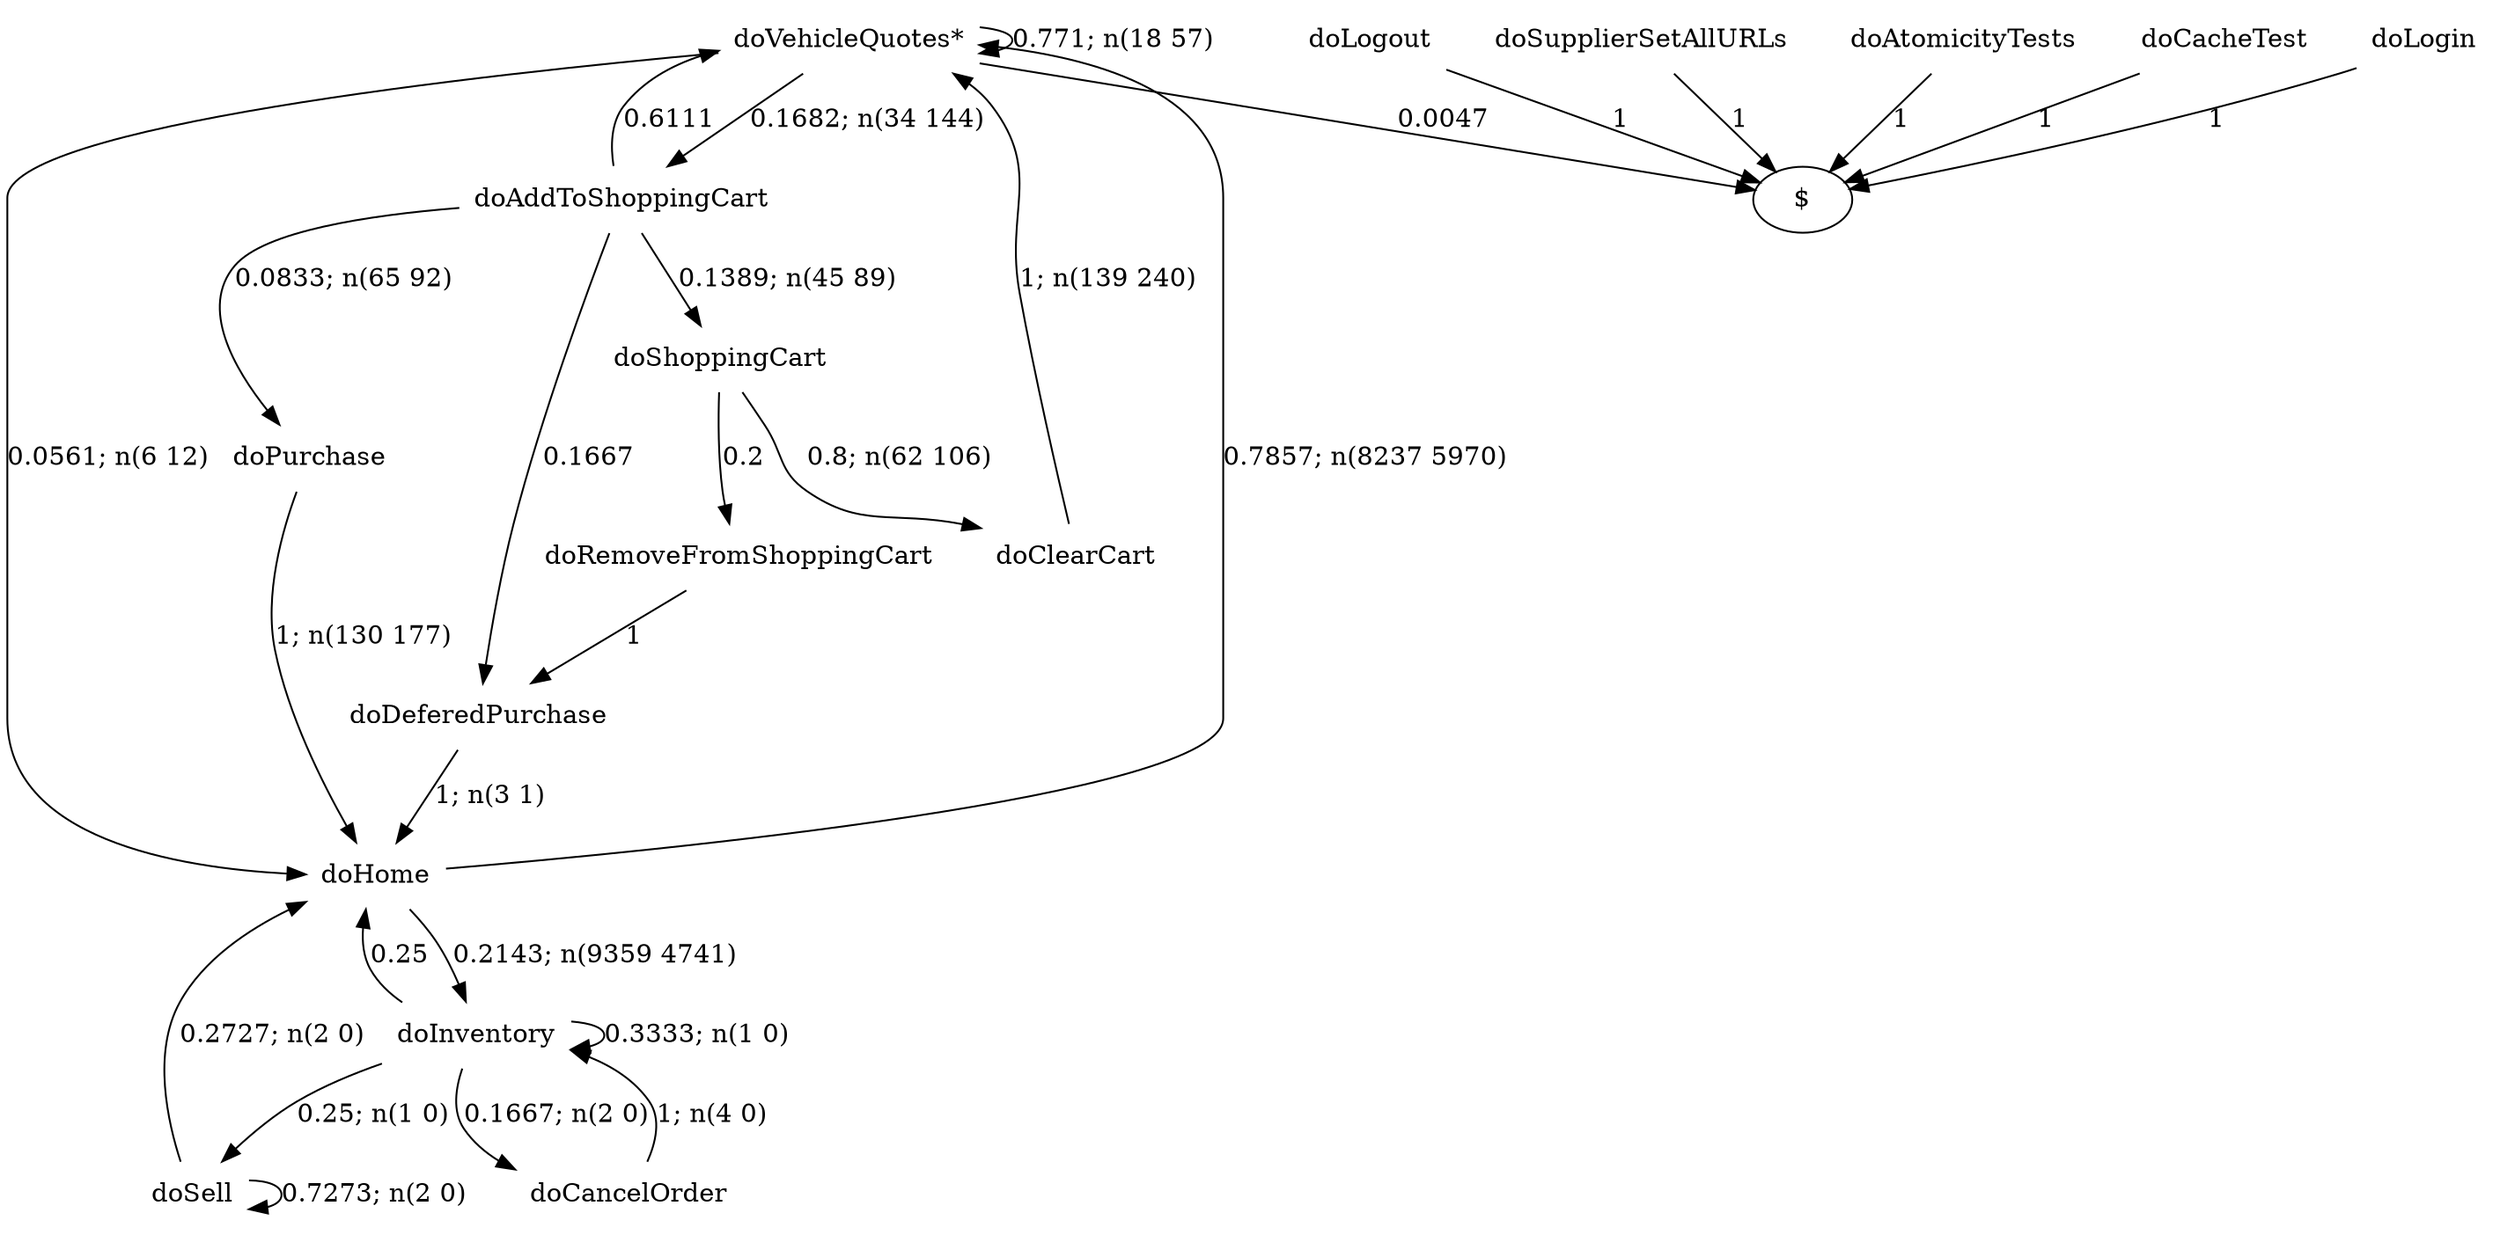 digraph G {"doVehicleQuotes*" [label="doVehicleQuotes*",shape=none];"doSupplierSetAllURLs" [label="doSupplierSetAllURLs",shape=none];"doAtomicityTests" [label="doAtomicityTests",shape=none];"doCacheTest" [label="doCacheTest",shape=none];"doLogin" [label="doLogin",shape=none];"doAddToShoppingCart" [label="doAddToShoppingCart",shape=none];"doDeferedPurchase" [label="doDeferedPurchase",shape=none];"doHome" [label="doHome",shape=none];"doShoppingCart" [label="doShoppingCart",shape=none];"doClearCart" [label="doClearCart",shape=none];"doPurchase" [label="doPurchase",shape=none];"doInventory" [label="doInventory",shape=none];"doSell" [label="doSell",shape=none];"doLogout" [label="doLogout",shape=none];"doCancelOrder" [label="doCancelOrder",shape=none];"doRemoveFromShoppingCart" [label="doRemoveFromShoppingCart",shape=none];"doVehicleQuotes*"->"doVehicleQuotes*" [style=solid,label="0.771; n(18 57)"];"doVehicleQuotes*"->"doAddToShoppingCart" [style=solid,label="0.1682; n(34 144)"];"doVehicleQuotes*"->"doHome" [style=solid,label="0.0561; n(6 12)"];"doVehicleQuotes*"->"$" [style=solid,label="0.0047"];"doSupplierSetAllURLs"->"$" [style=solid,label="1"];"doAtomicityTests"->"$" [style=solid,label="1"];"doCacheTest"->"$" [style=solid,label="1"];"doLogin"->"$" [style=solid,label="1"];"doAddToShoppingCart"->"doVehicleQuotes*" [style=solid,label="0.6111"];"doAddToShoppingCart"->"doDeferedPurchase" [style=solid,label="0.1667"];"doAddToShoppingCart"->"doShoppingCart" [style=solid,label="0.1389; n(45 89)"];"doAddToShoppingCart"->"doPurchase" [style=solid,label="0.0833; n(65 92)"];"doDeferedPurchase"->"doHome" [style=solid,label="1; n(3 1)"];"doHome"->"doVehicleQuotes*" [style=solid,label="0.7857; n(8237 5970)"];"doHome"->"doInventory" [style=solid,label="0.2143; n(9359 4741)"];"doShoppingCart"->"doClearCart" [style=solid,label="0.8; n(62 106)"];"doShoppingCart"->"doRemoveFromShoppingCart" [style=solid,label="0.2"];"doClearCart"->"doVehicleQuotes*" [style=solid,label="1; n(139 240)"];"doPurchase"->"doHome" [style=solid,label="1; n(130 177)"];"doInventory"->"doHome" [style=solid,label="0.25"];"doInventory"->"doInventory" [style=solid,label="0.3333; n(1 0)"];"doInventory"->"doSell" [style=solid,label="0.25; n(1 0)"];"doInventory"->"doCancelOrder" [style=solid,label="0.1667; n(2 0)"];"doSell"->"doHome" [style=solid,label="0.2727; n(2 0)"];"doSell"->"doSell" [style=solid,label="0.7273; n(2 0)"];"doLogout"->"$" [style=solid,label="1"];"doCancelOrder"->"doInventory" [style=solid,label="1; n(4 0)"];"doRemoveFromShoppingCart"->"doDeferedPurchase" [style=solid,label="1"];}